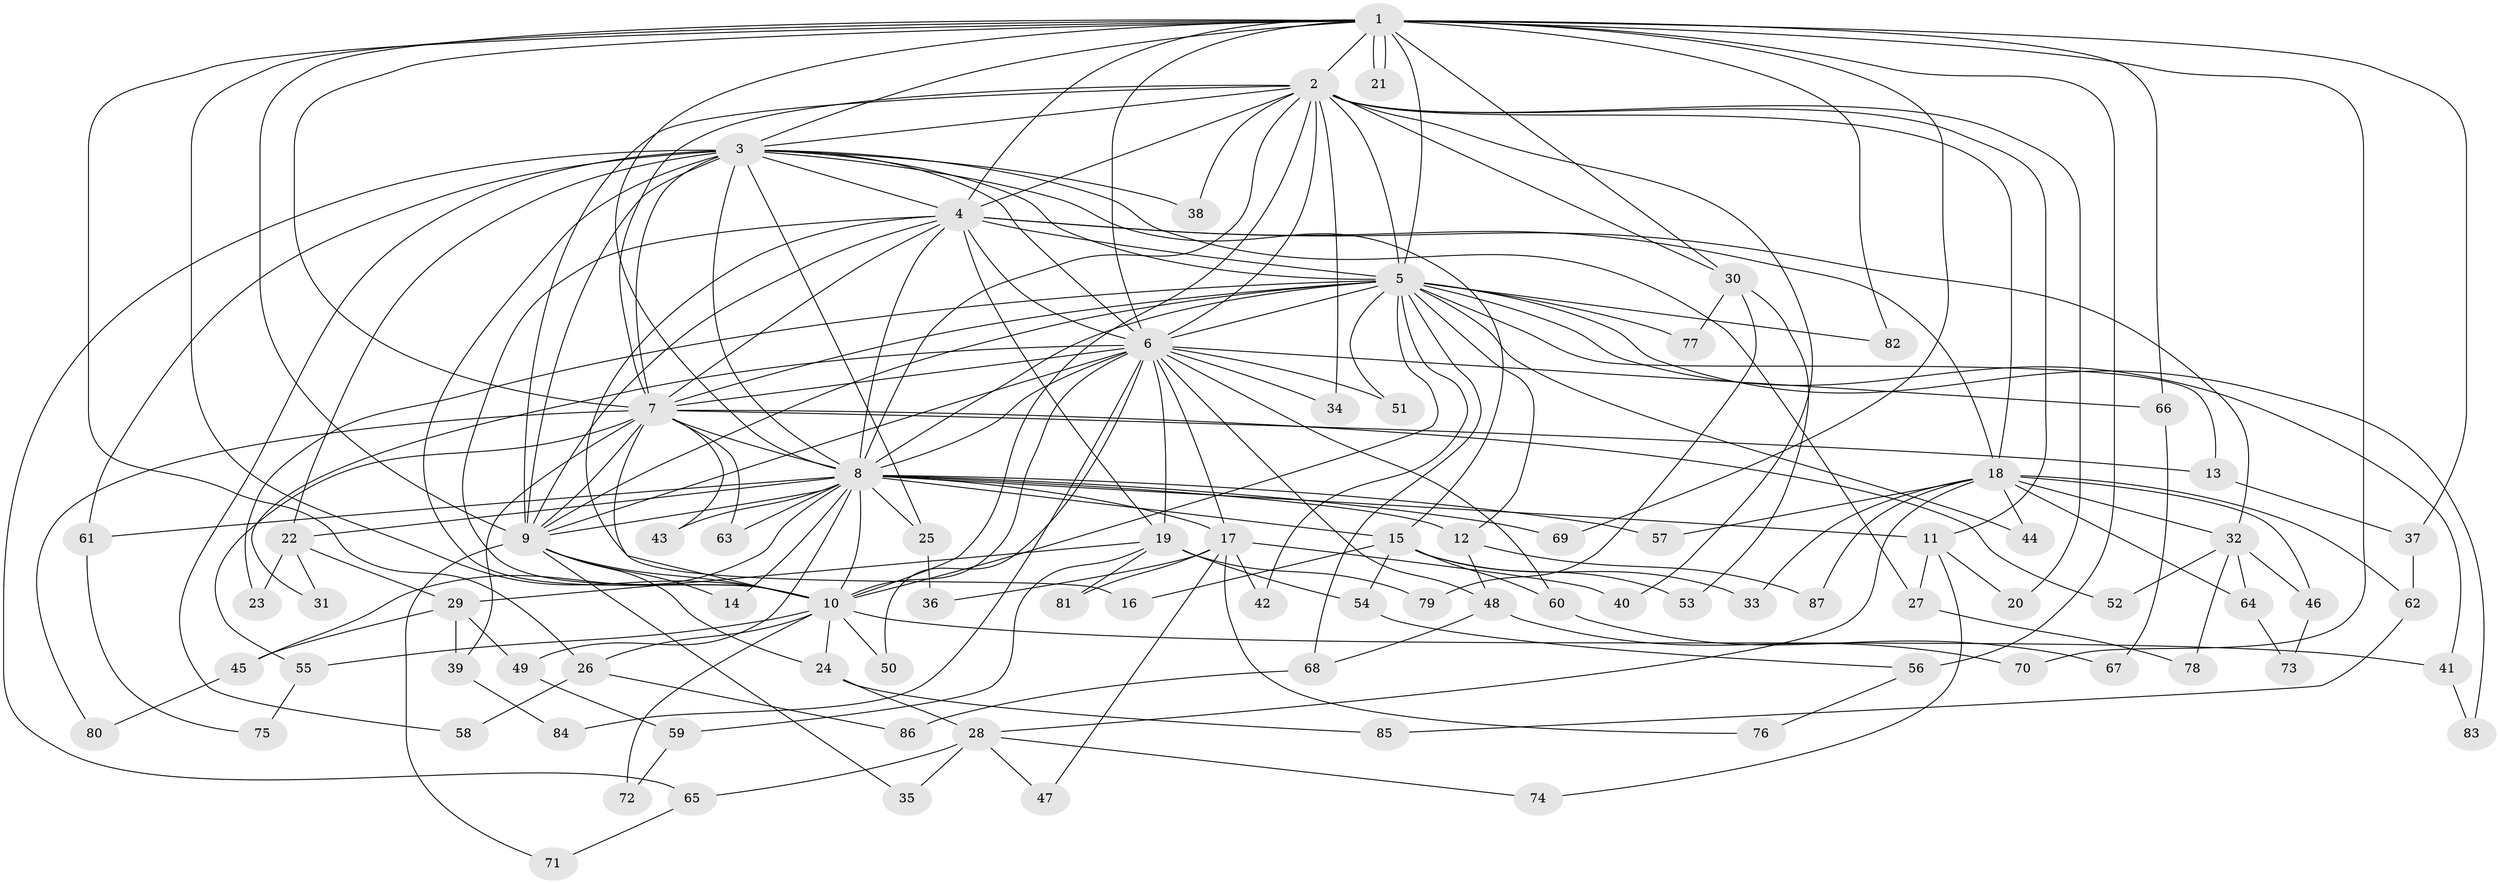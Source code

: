 // Generated by graph-tools (version 1.1) at 2025/25/03/09/25 03:25:38]
// undirected, 87 vertices, 199 edges
graph export_dot {
graph [start="1"]
  node [color=gray90,style=filled];
  1;
  2;
  3;
  4;
  5;
  6;
  7;
  8;
  9;
  10;
  11;
  12;
  13;
  14;
  15;
  16;
  17;
  18;
  19;
  20;
  21;
  22;
  23;
  24;
  25;
  26;
  27;
  28;
  29;
  30;
  31;
  32;
  33;
  34;
  35;
  36;
  37;
  38;
  39;
  40;
  41;
  42;
  43;
  44;
  45;
  46;
  47;
  48;
  49;
  50;
  51;
  52;
  53;
  54;
  55;
  56;
  57;
  58;
  59;
  60;
  61;
  62;
  63;
  64;
  65;
  66;
  67;
  68;
  69;
  70;
  71;
  72;
  73;
  74;
  75;
  76;
  77;
  78;
  79;
  80;
  81;
  82;
  83;
  84;
  85;
  86;
  87;
  1 -- 2;
  1 -- 3;
  1 -- 4;
  1 -- 5;
  1 -- 6;
  1 -- 7;
  1 -- 8;
  1 -- 9;
  1 -- 10;
  1 -- 21;
  1 -- 21;
  1 -- 26;
  1 -- 30;
  1 -- 37;
  1 -- 56;
  1 -- 66;
  1 -- 69;
  1 -- 70;
  1 -- 82;
  2 -- 3;
  2 -- 4;
  2 -- 5;
  2 -- 6;
  2 -- 7;
  2 -- 8;
  2 -- 9;
  2 -- 10;
  2 -- 11;
  2 -- 18;
  2 -- 20;
  2 -- 30;
  2 -- 34;
  2 -- 38;
  2 -- 40;
  3 -- 4;
  3 -- 5;
  3 -- 6;
  3 -- 7;
  3 -- 8;
  3 -- 9;
  3 -- 10;
  3 -- 15;
  3 -- 22;
  3 -- 25;
  3 -- 27;
  3 -- 38;
  3 -- 58;
  3 -- 61;
  3 -- 65;
  4 -- 5;
  4 -- 6;
  4 -- 7;
  4 -- 8;
  4 -- 9;
  4 -- 10;
  4 -- 16;
  4 -- 18;
  4 -- 19;
  4 -- 32;
  5 -- 6;
  5 -- 7;
  5 -- 8;
  5 -- 9;
  5 -- 10;
  5 -- 12;
  5 -- 13;
  5 -- 23;
  5 -- 41;
  5 -- 42;
  5 -- 44;
  5 -- 51;
  5 -- 68;
  5 -- 77;
  5 -- 82;
  5 -- 83;
  6 -- 7;
  6 -- 8;
  6 -- 9;
  6 -- 10;
  6 -- 17;
  6 -- 19;
  6 -- 31;
  6 -- 34;
  6 -- 48;
  6 -- 50;
  6 -- 51;
  6 -- 60;
  6 -- 66;
  6 -- 84;
  7 -- 8;
  7 -- 9;
  7 -- 10;
  7 -- 13;
  7 -- 39;
  7 -- 43;
  7 -- 52;
  7 -- 55;
  7 -- 63;
  7 -- 80;
  8 -- 9;
  8 -- 10;
  8 -- 11;
  8 -- 12;
  8 -- 14;
  8 -- 15;
  8 -- 17;
  8 -- 22;
  8 -- 25;
  8 -- 43;
  8 -- 45;
  8 -- 49;
  8 -- 57;
  8 -- 61;
  8 -- 63;
  8 -- 69;
  9 -- 10;
  9 -- 14;
  9 -- 24;
  9 -- 35;
  9 -- 71;
  10 -- 24;
  10 -- 26;
  10 -- 41;
  10 -- 50;
  10 -- 55;
  10 -- 72;
  11 -- 20;
  11 -- 27;
  11 -- 74;
  12 -- 48;
  12 -- 87;
  13 -- 37;
  15 -- 16;
  15 -- 33;
  15 -- 53;
  15 -- 54;
  15 -- 60;
  17 -- 36;
  17 -- 40;
  17 -- 42;
  17 -- 47;
  17 -- 76;
  17 -- 81;
  18 -- 28;
  18 -- 32;
  18 -- 33;
  18 -- 44;
  18 -- 46;
  18 -- 57;
  18 -- 62;
  18 -- 64;
  18 -- 87;
  19 -- 29;
  19 -- 54;
  19 -- 59;
  19 -- 79;
  19 -- 81;
  22 -- 23;
  22 -- 29;
  22 -- 31;
  24 -- 28;
  24 -- 85;
  25 -- 36;
  26 -- 58;
  26 -- 86;
  27 -- 78;
  28 -- 35;
  28 -- 47;
  28 -- 65;
  28 -- 74;
  29 -- 39;
  29 -- 45;
  29 -- 49;
  30 -- 53;
  30 -- 77;
  30 -- 79;
  32 -- 46;
  32 -- 52;
  32 -- 64;
  32 -- 78;
  37 -- 62;
  39 -- 84;
  41 -- 83;
  45 -- 80;
  46 -- 73;
  48 -- 68;
  48 -- 70;
  49 -- 59;
  54 -- 56;
  55 -- 75;
  56 -- 76;
  59 -- 72;
  60 -- 67;
  61 -- 75;
  62 -- 85;
  64 -- 73;
  65 -- 71;
  66 -- 67;
  68 -- 86;
}
